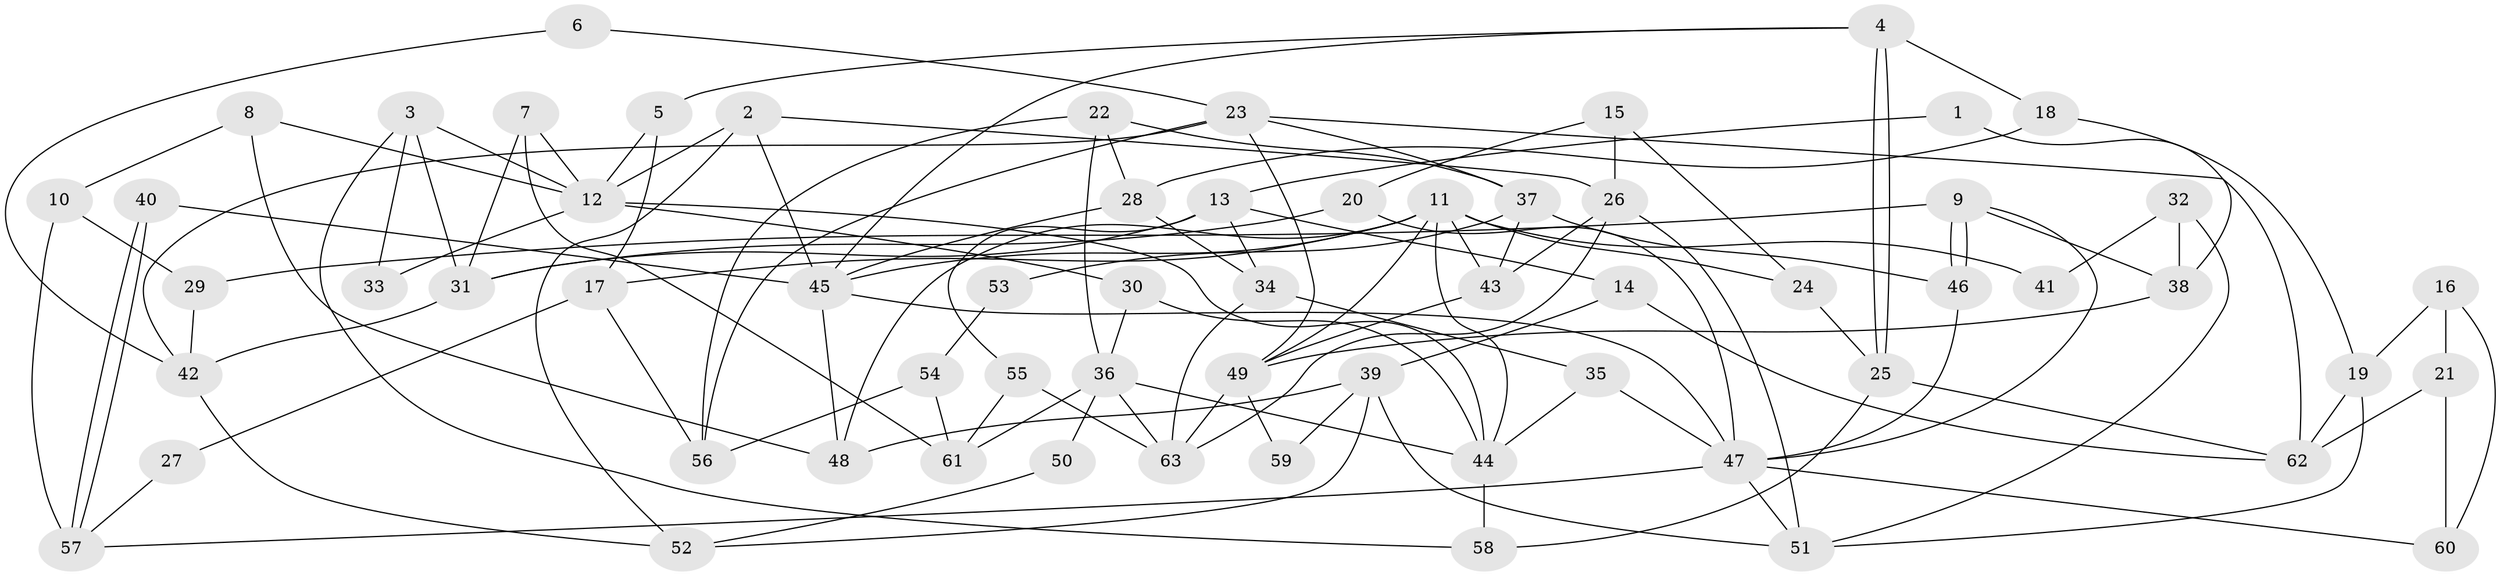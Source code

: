 // Generated by graph-tools (version 1.1) at 2025/02/03/09/25 03:02:02]
// undirected, 63 vertices, 126 edges
graph export_dot {
graph [start="1"]
  node [color=gray90,style=filled];
  1;
  2;
  3;
  4;
  5;
  6;
  7;
  8;
  9;
  10;
  11;
  12;
  13;
  14;
  15;
  16;
  17;
  18;
  19;
  20;
  21;
  22;
  23;
  24;
  25;
  26;
  27;
  28;
  29;
  30;
  31;
  32;
  33;
  34;
  35;
  36;
  37;
  38;
  39;
  40;
  41;
  42;
  43;
  44;
  45;
  46;
  47;
  48;
  49;
  50;
  51;
  52;
  53;
  54;
  55;
  56;
  57;
  58;
  59;
  60;
  61;
  62;
  63;
  1 -- 38;
  1 -- 13;
  2 -- 45;
  2 -- 26;
  2 -- 12;
  2 -- 52;
  3 -- 12;
  3 -- 31;
  3 -- 33;
  3 -- 58;
  4 -- 45;
  4 -- 25;
  4 -- 25;
  4 -- 5;
  4 -- 18;
  5 -- 12;
  5 -- 17;
  6 -- 23;
  6 -- 42;
  7 -- 31;
  7 -- 12;
  7 -- 61;
  8 -- 12;
  8 -- 48;
  8 -- 10;
  9 -- 29;
  9 -- 46;
  9 -- 46;
  9 -- 38;
  9 -- 47;
  10 -- 57;
  10 -- 29;
  11 -- 48;
  11 -- 44;
  11 -- 17;
  11 -- 24;
  11 -- 41;
  11 -- 43;
  11 -- 45;
  11 -- 49;
  12 -- 30;
  12 -- 33;
  12 -- 44;
  13 -- 14;
  13 -- 34;
  13 -- 31;
  13 -- 55;
  14 -- 39;
  14 -- 62;
  15 -- 24;
  15 -- 26;
  15 -- 20;
  16 -- 19;
  16 -- 21;
  16 -- 60;
  17 -- 27;
  17 -- 56;
  18 -- 19;
  18 -- 28;
  19 -- 51;
  19 -- 62;
  20 -- 47;
  20 -- 31;
  21 -- 60;
  21 -- 62;
  22 -- 36;
  22 -- 37;
  22 -- 28;
  22 -- 56;
  23 -- 56;
  23 -- 37;
  23 -- 42;
  23 -- 49;
  23 -- 62;
  24 -- 25;
  25 -- 58;
  25 -- 62;
  26 -- 63;
  26 -- 43;
  26 -- 51;
  27 -- 57;
  28 -- 34;
  28 -- 45;
  29 -- 42;
  30 -- 36;
  30 -- 44;
  31 -- 42;
  32 -- 51;
  32 -- 38;
  32 -- 41;
  34 -- 63;
  34 -- 35;
  35 -- 47;
  35 -- 44;
  36 -- 61;
  36 -- 44;
  36 -- 50;
  36 -- 63;
  37 -- 43;
  37 -- 46;
  37 -- 53;
  38 -- 49;
  39 -- 51;
  39 -- 52;
  39 -- 48;
  39 -- 59;
  40 -- 45;
  40 -- 57;
  40 -- 57;
  42 -- 52;
  43 -- 49;
  44 -- 58;
  45 -- 47;
  45 -- 48;
  46 -- 47;
  47 -- 51;
  47 -- 57;
  47 -- 60;
  49 -- 59;
  49 -- 63;
  50 -- 52;
  53 -- 54;
  54 -- 61;
  54 -- 56;
  55 -- 63;
  55 -- 61;
}
